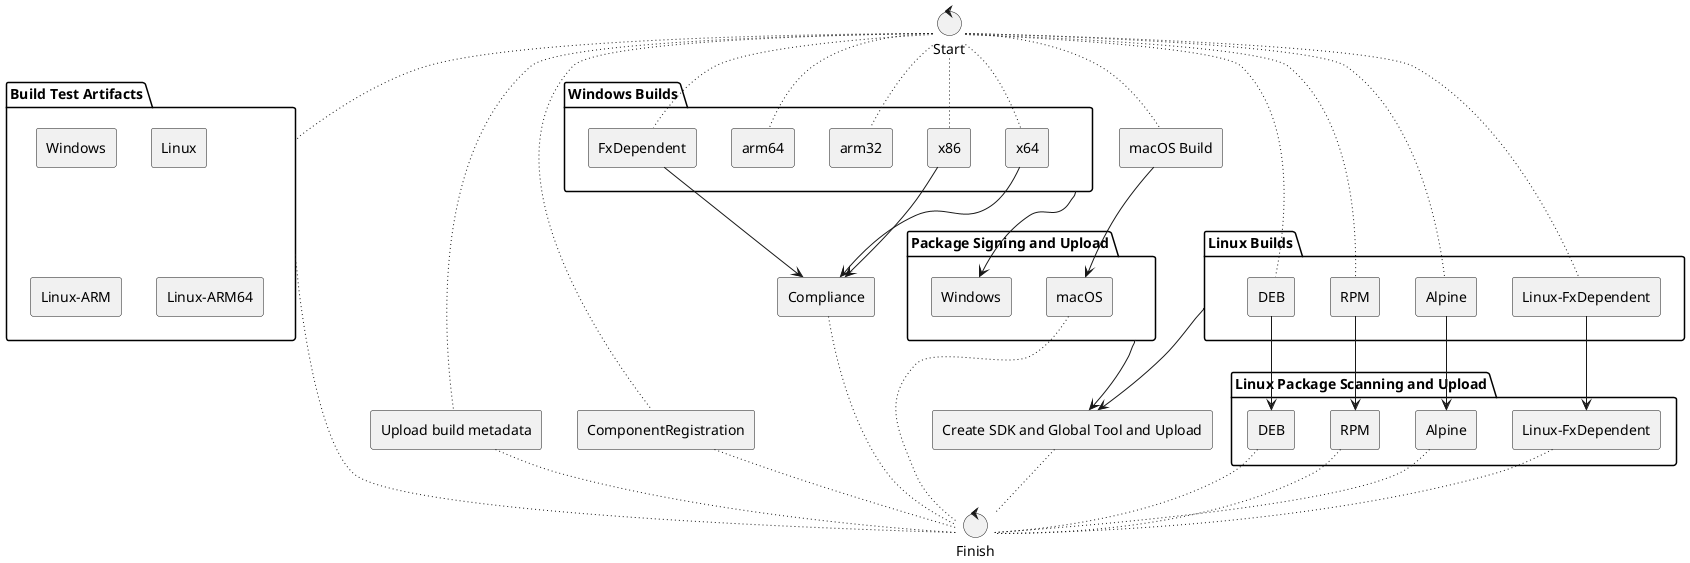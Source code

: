 @startuml

folder "Linux Builds" as LinuxBuilds {
    ' Define the build tasks as business processes
    agent "DEB"  as BuildDEB
    agent "RPM"  as BuildRPM
    agent "Alpine"  as BuildAlpine
    agent "Linux-FxDependent"  as BuildLinuxFx

}

agent "macOS Build"  as BuildMac

agent "Upload build metadata" as BuildMetadata

folder "Windows Builds" as WinBuilds {
    agent "x64"  as BuildWinX64
    agent "x86"  as BuildWinX86
    agent "arm32"  as BuildWinArm32
    agent "arm64"  as BuildWinArm64
    agent "FxDependent"  as BuildWinFx
}

agent "ComponentRegistration"  as BuildCG

folder "Linux Package Scanning and Upload" as PkgScanUploadLinux {
    agent "DEB"  as UploadDEB
    agent "RPM"  as UploadRPM
    agent "Alpine"  as UploadAlpine
    agent "Linux-FxDependent"  as UploadLinuxFx
}

folder "Package Signing and Upload" as PkgSignUpload {
    agent "macOS"  as SignMac

    agent "Windows"  as SignWin
}

folder "Build Test Artifacts" as TestArtifacts {
    agent "Windows" as WinTest
    agent "Linux" as LinuxTest
    agent "Linux-ARM" as LinuxArmTest
    agent "Linux-ARM64" as LinuxArm64Test
}

agent "Compliance"  as Compliance


agent "Create SDK and Global Tool and Upload" as BuildNuGet


' Define finishing the build as a goal filled
control "Finish"  as Finish
control "Start" as Start

' map the various Upload task dependencies
BuildDEB -down-> UploadDEB
BuildRPM -down-> UploadRPM
BuildLinuxFx -down-> UploadLinuxFx
BuildAlpine -down-> UploadAlpine

' map all of the SignMac task dependencies
BuildMac -down-> SignMac

' map all of the SignWin task dependencies
WinBuilds -down-> SignWin
'BuildWinX64 -down-> SignWin
'BuildWinX86 -down-> SignWin
'BuildWinArm32 -down-> SignWin
'BuildWinArm64 -down-> SignWin
'BuildWinFx -down-> SignWin

' map all of the Compliance task dependencies
BuildWinX86 -down-> Compliance
BuildWinX64 -down-> Compliance
BuildWinFx -down-> Compliance

PkgSignUpload -down-> BuildNuGet
LinuxBuilds -down-> BuildNuGet

' map all leafs to finish
Compliance ~~ Finish
UploadAlpine ~~ Finish
UploadDEB ~~ Finish
UploadRPM ~~ Finish
UploadLinuxFx ~~ Finish
SignMac ~~ Finish
BuildCG ~~ Finish
BuildNuGet ~~ Finish
TestArtifacts ~~ Finish
BuildMetadata ~~ Finish

Start ~~ BuildDEB
Start ~~ BuildRPM
Start ~~ BuildAlpine
Start ~~ BuildLinuxFx
Start ~~ BuildMac
Start ~~ BuildWinX64
Start ~~ BuildWinX86
Start ~~ BuildWinFx
Start ~~ BuildWinArm32
Start ~~ BuildWinArm64
Start ~~ BuildCG
Start ~~ TestArtifacts
Start ~~ BuildMetadata

@enduml
